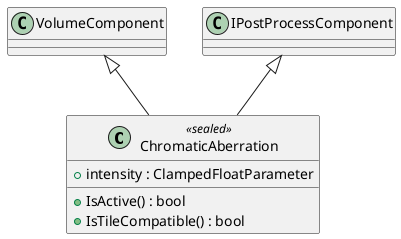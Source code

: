 @startuml
class ChromaticAberration <<sealed>> {
    + intensity : ClampedFloatParameter
    + IsActive() : bool
    + IsTileCompatible() : bool
}
VolumeComponent <|-- ChromaticAberration
IPostProcessComponent <|-- ChromaticAberration
@enduml
